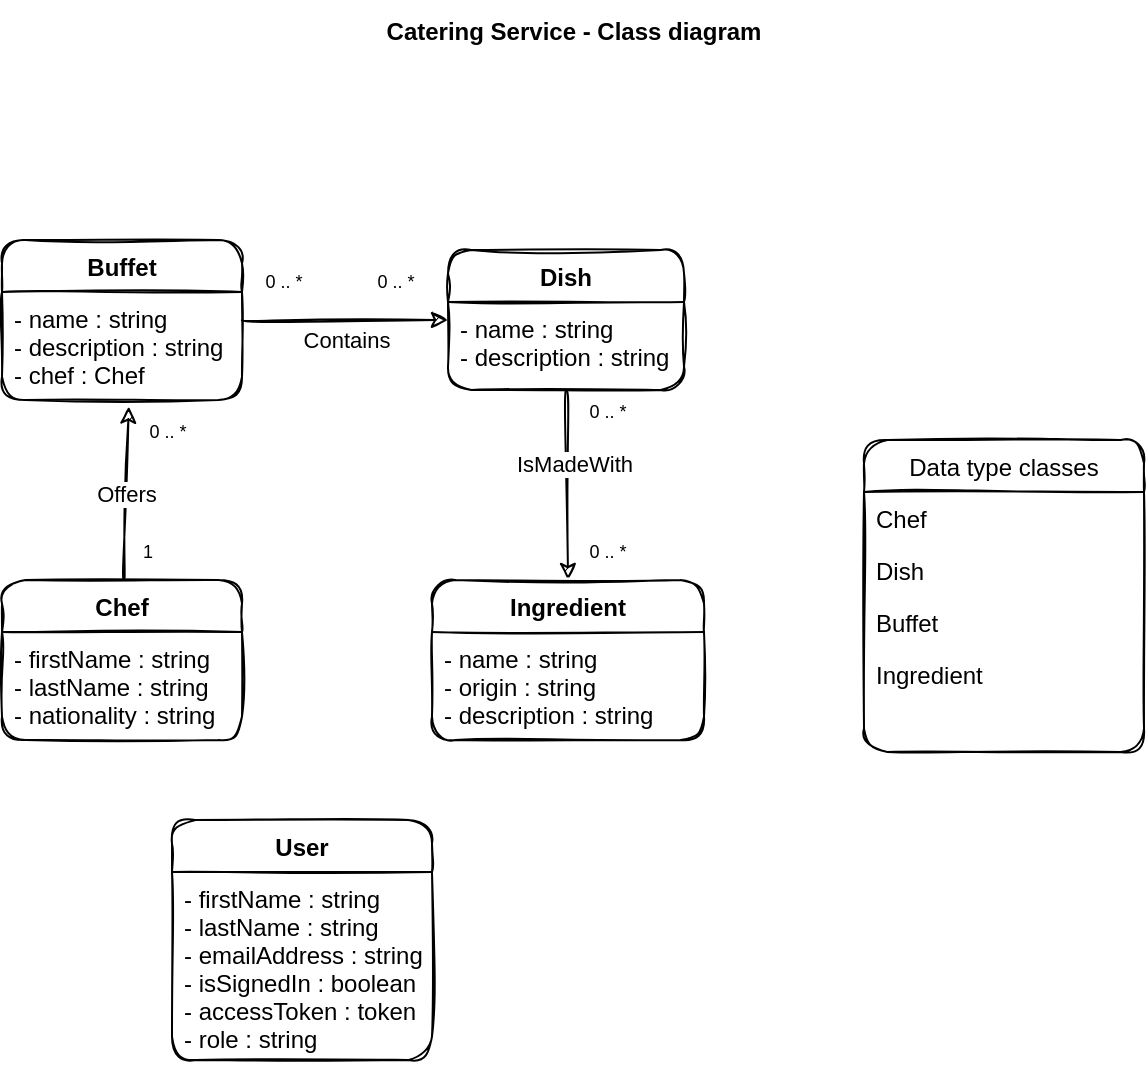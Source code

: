<mxfile version="15.5.4" type="embed"><diagram id="eODirc3pYXxl6S98fXJv" name="Page-1"><mxGraphModel dx="592" dy="1094" grid="1" gridSize="10" guides="1" tooltips="1" connect="1" arrows="1" fold="1" page="1" pageScale="1" pageWidth="1169" pageHeight="827" background="#FFFFFF" math="0" shadow="0"><root><mxCell id="0"/><mxCell id="1" parent="0"/><mxCell id="2" value="Catering Service - Class diagram" style="text;align=center;fontStyle=1;verticalAlign=middle;spacingLeft=3;spacingRight=3;strokeColor=none;rotatable=0;points=[[0,0.5],[1,0.5]];portConstraint=eastwest;rounded=1;sketch=1;" parent="1" vertex="1"><mxGeometry x="304" y="10" width="220" height="30" as="geometry"/></mxCell><mxCell id="72" style="edgeStyle=none;html=1;rounded=1;sketch=1;curved=1;" parent="1" source="44" target="59" edge="1"><mxGeometry relative="1" as="geometry"/></mxCell><mxCell id="73" value="Contains" style="edgeLabel;html=1;align=center;verticalAlign=middle;resizable=0;points=[];rounded=1;sketch=1;" parent="72" vertex="1" connectable="0"><mxGeometry x="-0.391" y="1" relative="1" as="geometry"><mxPoint x="20" y="11" as="offset"/></mxGeometry></mxCell><mxCell id="44" value="Buffet" style="swimlane;fontStyle=1;align=center;verticalAlign=top;childLayout=stackLayout;horizontal=1;startSize=26;horizontalStack=0;resizeParent=1;resizeParentMax=0;resizeLast=0;collapsible=1;marginBottom=0;rounded=1;sketch=1;" parent="1" vertex="1"><mxGeometry x="128" y="130" width="120" height="80" as="geometry"/></mxCell><mxCell id="45" value="- name : string&#10;- description : string&#10;- chef : Chef" style="text;strokeColor=none;fillColor=none;align=left;verticalAlign=top;spacingLeft=4;spacingRight=4;overflow=hidden;rotatable=0;points=[[0,0.5],[1,0.5]];portConstraint=eastwest;rounded=1;sketch=1;" parent="44" vertex="1"><mxGeometry y="26" width="120" height="54" as="geometry"/></mxCell><mxCell id="48" value="Data type classes" style="swimlane;fontStyle=0;childLayout=stackLayout;horizontal=1;startSize=26;fillColor=none;horizontalStack=0;resizeParent=1;resizeParentMax=0;resizeLast=0;collapsible=1;marginBottom=0;rounded=1;sketch=1;" parent="1" vertex="1"><mxGeometry x="559" y="230" width="140" height="156" as="geometry"/></mxCell><mxCell id="49" value="Chef" style="text;strokeColor=none;fillColor=none;align=left;verticalAlign=top;spacingLeft=4;spacingRight=4;overflow=hidden;rotatable=0;points=[[0,0.5],[1,0.5]];portConstraint=eastwest;rounded=1;sketch=1;" parent="48" vertex="1"><mxGeometry y="26" width="140" height="26" as="geometry"/></mxCell><mxCell id="50" value="Dish" style="text;strokeColor=none;fillColor=none;align=left;verticalAlign=top;spacingLeft=4;spacingRight=4;overflow=hidden;rotatable=0;points=[[0,0.5],[1,0.5]];portConstraint=eastwest;rounded=1;sketch=1;" parent="48" vertex="1"><mxGeometry y="52" width="140" height="26" as="geometry"/></mxCell><mxCell id="51" value="Buffet" style="text;strokeColor=none;fillColor=none;align=left;verticalAlign=top;spacingLeft=4;spacingRight=4;overflow=hidden;rotatable=0;points=[[0,0.5],[1,0.5]];portConstraint=eastwest;rounded=1;sketch=1;" parent="48" vertex="1"><mxGeometry y="78" width="140" height="26" as="geometry"/></mxCell><mxCell id="53" value="Ingredient" style="text;strokeColor=none;fillColor=none;align=left;verticalAlign=top;spacingLeft=4;spacingRight=4;overflow=hidden;rotatable=0;points=[[0,0.5],[1,0.5]];portConstraint=eastwest;rounded=1;sketch=1;" parent="48" vertex="1"><mxGeometry y="104" width="140" height="26" as="geometry"/></mxCell><mxCell id="52" style="text;strokeColor=none;fillColor=none;align=left;verticalAlign=top;spacingLeft=4;spacingRight=4;overflow=hidden;rotatable=0;points=[[0,0.5],[1,0.5]];portConstraint=eastwest;rounded=1;sketch=1;" parent="48" vertex="1"><mxGeometry y="130" width="140" height="26" as="geometry"/></mxCell><mxCell id="71" value="Offers" style="edgeStyle=none;html=1;rounded=1;sketch=1;curved=1;entryX=0.528;entryY=1.061;entryDx=0;entryDy=0;entryPerimeter=0;" parent="1" source="55" target="45" edge="1"><mxGeometry relative="1" as="geometry"><mxPoint x="188.083" y="244" as="targetPoint"/></mxGeometry></mxCell><mxCell id="55" value="Chef" style="swimlane;fontStyle=1;align=center;verticalAlign=top;childLayout=stackLayout;horizontal=1;startSize=26;horizontalStack=0;resizeParent=1;resizeParentMax=0;resizeLast=0;collapsible=1;marginBottom=0;rounded=1;sketch=1;" parent="1" vertex="1"><mxGeometry x="128" y="300" width="120" height="80" as="geometry"/></mxCell><mxCell id="56" value="- firstName : string&#10;- lastName : string&#10;- nationality : string" style="text;strokeColor=none;fillColor=none;align=left;verticalAlign=top;spacingLeft=4;spacingRight=4;overflow=hidden;rotatable=0;points=[[0,0.5],[1,0.5]];portConstraint=eastwest;rounded=1;sketch=1;" parent="55" vertex="1"><mxGeometry y="26" width="120" height="54" as="geometry"/></mxCell><mxCell id="74" style="edgeStyle=none;html=1;entryX=0.5;entryY=0;entryDx=0;entryDy=0;rounded=1;sketch=1;curved=1;" parent="1" source="59" target="64" edge="1"><mxGeometry relative="1" as="geometry"><Array as="points"/></mxGeometry></mxCell><mxCell id="75" value="IsMadeWith" style="edgeLabel;html=1;align=center;verticalAlign=middle;resizable=0;points=[];rounded=1;sketch=1;" parent="74" vertex="1" connectable="0"><mxGeometry x="-0.232" y="3" relative="1" as="geometry"><mxPoint as="offset"/></mxGeometry></mxCell><mxCell id="59" value="Dish" style="swimlane;fontStyle=1;align=center;verticalAlign=top;childLayout=stackLayout;horizontal=1;startSize=26;horizontalStack=0;resizeParent=1;resizeParentMax=0;resizeLast=0;collapsible=1;marginBottom=0;rounded=1;sketch=1;" parent="1" vertex="1"><mxGeometry x="351" y="135" width="118" height="70" as="geometry"/></mxCell><mxCell id="60" value="- name : string&#10;- description : string" style="text;strokeColor=none;fillColor=none;align=left;verticalAlign=top;spacingLeft=4;spacingRight=4;overflow=hidden;rotatable=0;points=[[0,0.5],[1,0.5]];portConstraint=eastwest;rounded=1;sketch=1;" parent="59" vertex="1"><mxGeometry y="26" width="118" height="44" as="geometry"/></mxCell><mxCell id="64" value="Ingredient" style="swimlane;fontStyle=1;align=center;verticalAlign=top;childLayout=stackLayout;horizontal=1;startSize=26;horizontalStack=0;resizeParent=1;resizeParentMax=0;resizeLast=0;collapsible=1;marginBottom=0;rounded=1;sketch=1;" parent="1" vertex="1"><mxGeometry x="343" y="300" width="136" height="80" as="geometry"/></mxCell><mxCell id="65" value="- name : string&#10;- origin : string&#10;- description : string" style="text;strokeColor=none;fillColor=none;align=left;verticalAlign=top;spacingLeft=4;spacingRight=4;overflow=hidden;rotatable=0;points=[[0,0.5],[1,0.5]];portConstraint=eastwest;rounded=1;sketch=1;" parent="64" vertex="1"><mxGeometry y="26" width="136" height="54" as="geometry"/></mxCell><mxCell id="76" value="User" style="swimlane;fontStyle=1;align=center;verticalAlign=top;childLayout=stackLayout;horizontal=1;startSize=26;horizontalStack=0;resizeParent=1;resizeParentMax=0;resizeLast=0;collapsible=1;marginBottom=0;rounded=1;sketch=1;" parent="1" vertex="1"><mxGeometry x="213" y="420" width="130" height="120" as="geometry"/></mxCell><mxCell id="77" value="- firstName : string&#10;- lastName : string&#10;- emailAddress : string&#10;- isSignedIn : boolean&#10;- accessToken : token&#10;- role : string" style="text;strokeColor=none;fillColor=none;align=left;verticalAlign=top;spacingLeft=4;spacingRight=4;overflow=hidden;rotatable=0;points=[[0,0.5],[1,0.5]];portConstraint=eastwest;rounded=1;sketch=1;" parent="76" vertex="1"><mxGeometry y="26" width="130" height="94" as="geometry"/></mxCell><mxCell id="82" value="&lt;font style=&quot;font-size: 9px&quot;&gt;0 .. *&lt;/font&gt;" style="text;html=1;strokeColor=none;fillColor=none;align=center;verticalAlign=middle;whiteSpace=wrap;rounded=0;sketch=1;" parent="1" vertex="1"><mxGeometry x="190" y="210" width="42" height="30" as="geometry"/></mxCell><mxCell id="83" value="&lt;font style=&quot;font-size: 9px&quot;&gt;1&lt;/font&gt;" style="text;html=1;strokeColor=none;fillColor=none;align=center;verticalAlign=middle;whiteSpace=wrap;rounded=0;sketch=1;" parent="1" vertex="1"><mxGeometry x="180" y="270" width="42" height="30" as="geometry"/></mxCell><mxCell id="84" value="&lt;font style=&quot;font-size: 9px&quot;&gt;0 .. *&lt;/font&gt;" style="text;html=1;strokeColor=none;fillColor=none;align=center;verticalAlign=middle;whiteSpace=wrap;rounded=0;sketch=1;" parent="1" vertex="1"><mxGeometry x="304" y="135" width="42" height="30" as="geometry"/></mxCell><mxCell id="87" value="&lt;font style=&quot;font-size: 9px&quot;&gt;0 .. *&lt;/font&gt;" style="text;html=1;strokeColor=none;fillColor=none;align=center;verticalAlign=middle;whiteSpace=wrap;rounded=0;sketch=1;" parent="1" vertex="1"><mxGeometry x="248" y="135" width="42" height="30" as="geometry"/></mxCell><mxCell id="88" value="&lt;font style=&quot;font-size: 9px&quot;&gt;0 .. *&lt;/font&gt;" style="text;html=1;strokeColor=none;fillColor=none;align=center;verticalAlign=middle;whiteSpace=wrap;rounded=0;sketch=1;" parent="1" vertex="1"><mxGeometry x="410" y="270" width="42" height="30" as="geometry"/></mxCell><mxCell id="89" value="&lt;font style=&quot;font-size: 9px&quot;&gt;0 .. *&lt;/font&gt;" style="text;html=1;strokeColor=none;fillColor=none;align=center;verticalAlign=middle;whiteSpace=wrap;rounded=0;sketch=1;" parent="1" vertex="1"><mxGeometry x="410" y="200" width="42" height="30" as="geometry"/></mxCell></root></mxGraphModel></diagram></mxfile>